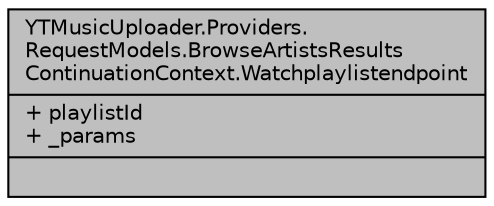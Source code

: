 digraph "YTMusicUploader.Providers.RequestModels.BrowseArtistsResultsContinuationContext.Watchplaylistendpoint"
{
 // LATEX_PDF_SIZE
  edge [fontname="Helvetica",fontsize="10",labelfontname="Helvetica",labelfontsize="10"];
  node [fontname="Helvetica",fontsize="10",shape=record];
  Node1 [label="{YTMusicUploader.Providers.\lRequestModels.BrowseArtistsResults\lContinuationContext.Watchplaylistendpoint\n|+ playlistId\l+ _params\l|}",height=0.2,width=0.4,color="black", fillcolor="grey75", style="filled", fontcolor="black",tooltip=" "];
}
